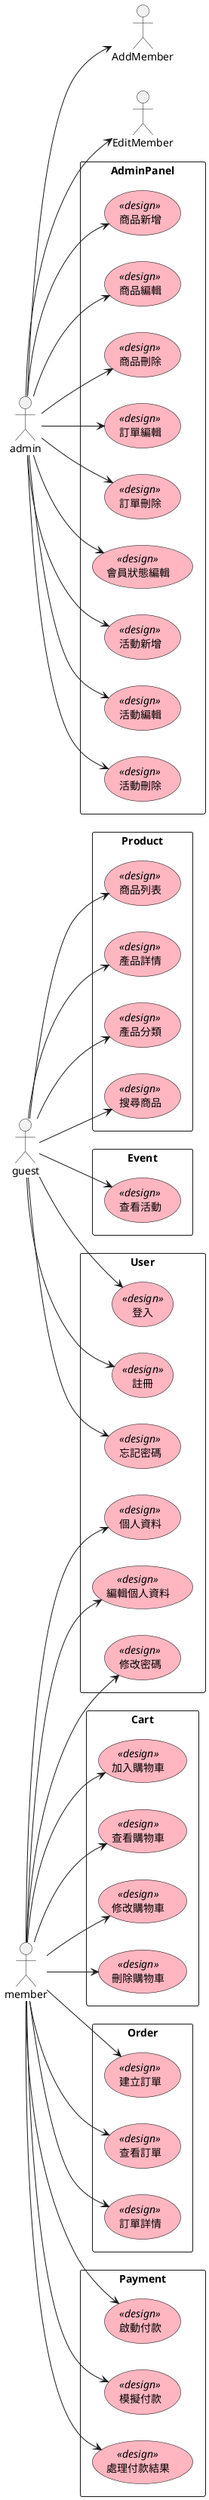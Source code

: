 @startuml
left to right direction
skinparam packageStyle rectangle
skinparam usecase {
  BackgroundColor<<design>> LightPink
  BorderColor black
}

actor guest
actor member
actor admin


package User{
    usecase "登入" <<design>> as Login
    usecase "註冊" <<design>> as Register
    usecase "忘記密碼" <<design>> as ForgetPw
    usecase "個人資料" <<design>> as Profile
    usecase "編輯個人資料" <<design>> as EditProfile
    usecase "修改密碼" <<design>> as ChangePw
}

package Product{
    usecase "商品列表" <<design>> as ProductList
    usecase "產品詳情" <<design>> as ProductDetail
    usecase "產品分類" <<design>> as ProductCategory
    usecase "搜尋商品" <<design>> as SearchProduct
}

package Cart {
  usecase "加入購物車" <<design>> as AddCart
  usecase "查看購物車" <<design>> as ViewCart
  usecase "修改購物車" <<design>> as EditCart
  usecase "刪除購物車" <<design>> as DeleteCart
}

package Order{
    usecase "建立訂單" <<design>> as AddOrder
    usecase "查看訂單" <<design>> as ViewOrder
    usecase "訂單詳情" <<design>> as OrderDetail
}

package Event{
  usecase "查看活動" <<design>> as ViewEvent
}

package AdminPanel{
    usecase "商品新增" <<design>> as AddProduct
    usecase "商品編輯" <<design>> as EditProduct
    usecase "商品刪除" <<design>> as DeleteProduct
    usecase "訂單編輯" <<design>> as EditOrder
    usecase "訂單刪除" <<design>> as DeleteOrder
    usecase "會員狀態編輯" <<design>> as DeleteMember
    usecase "活動新增" <<design>> as AddEvent
    usecase "活動編輯" <<design>> as EditEvent
    usecase "活動刪除" <<design>> as DeleteEvent

}

package Payment{
  usecase "啟動付款" <<design>> as InitiatePayment
  usecase "模擬付款" <<design>> as MockPayment
  usecase "處理付款結果" <<design>> as PaymentResult
}

member --> AddCart
member --> ViewCart
member --> EditCart
member --> DeleteCart
member --> Profile
member --> EditProfile
member --> ChangePw
member --> AddOrder
member --> ViewOrder
member --> OrderDetail
member --> InitiatePayment
member --> MockPayment
member --> PaymentResult

guest --> Login
guest --> Register
guest --> ForgetPw
guest --> ProductList
guest --> ProductDetail
guest --> ProductCategory
guest --> SearchProduct
guest --> ViewEvent

admin --> AddProduct
admin --> EditProduct
admin --> DeleteProduct
admin --> EditOrder
admin --> DeleteOrder
admin --> AddMember
admin --> EditMember
admin --> DeleteMember
admin --> AddEvent
admin --> EditEvent
admin --> DeleteEvent

@enduml